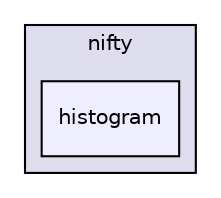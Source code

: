 digraph "/home/tbeier/src/nifty/include/nifty/histogram" {
  compound=true
  node [ fontsize="10", fontname="Helvetica"];
  edge [ labelfontsize="10", labelfontname="Helvetica"];
  subgraph clusterdir_7bdd7effb88beef2660912af17dcb9d6 {
    graph [ bgcolor="#ddddee", pencolor="black", label="nifty" fontname="Helvetica", fontsize="10", URL="dir_7bdd7effb88beef2660912af17dcb9d6.html"]
  dir_88fae415f4182f41655f4ac696162ae0 [shape=box, label="histogram", style="filled", fillcolor="#eeeeff", pencolor="black", URL="dir_88fae415f4182f41655f4ac696162ae0.html"];
  }
}
